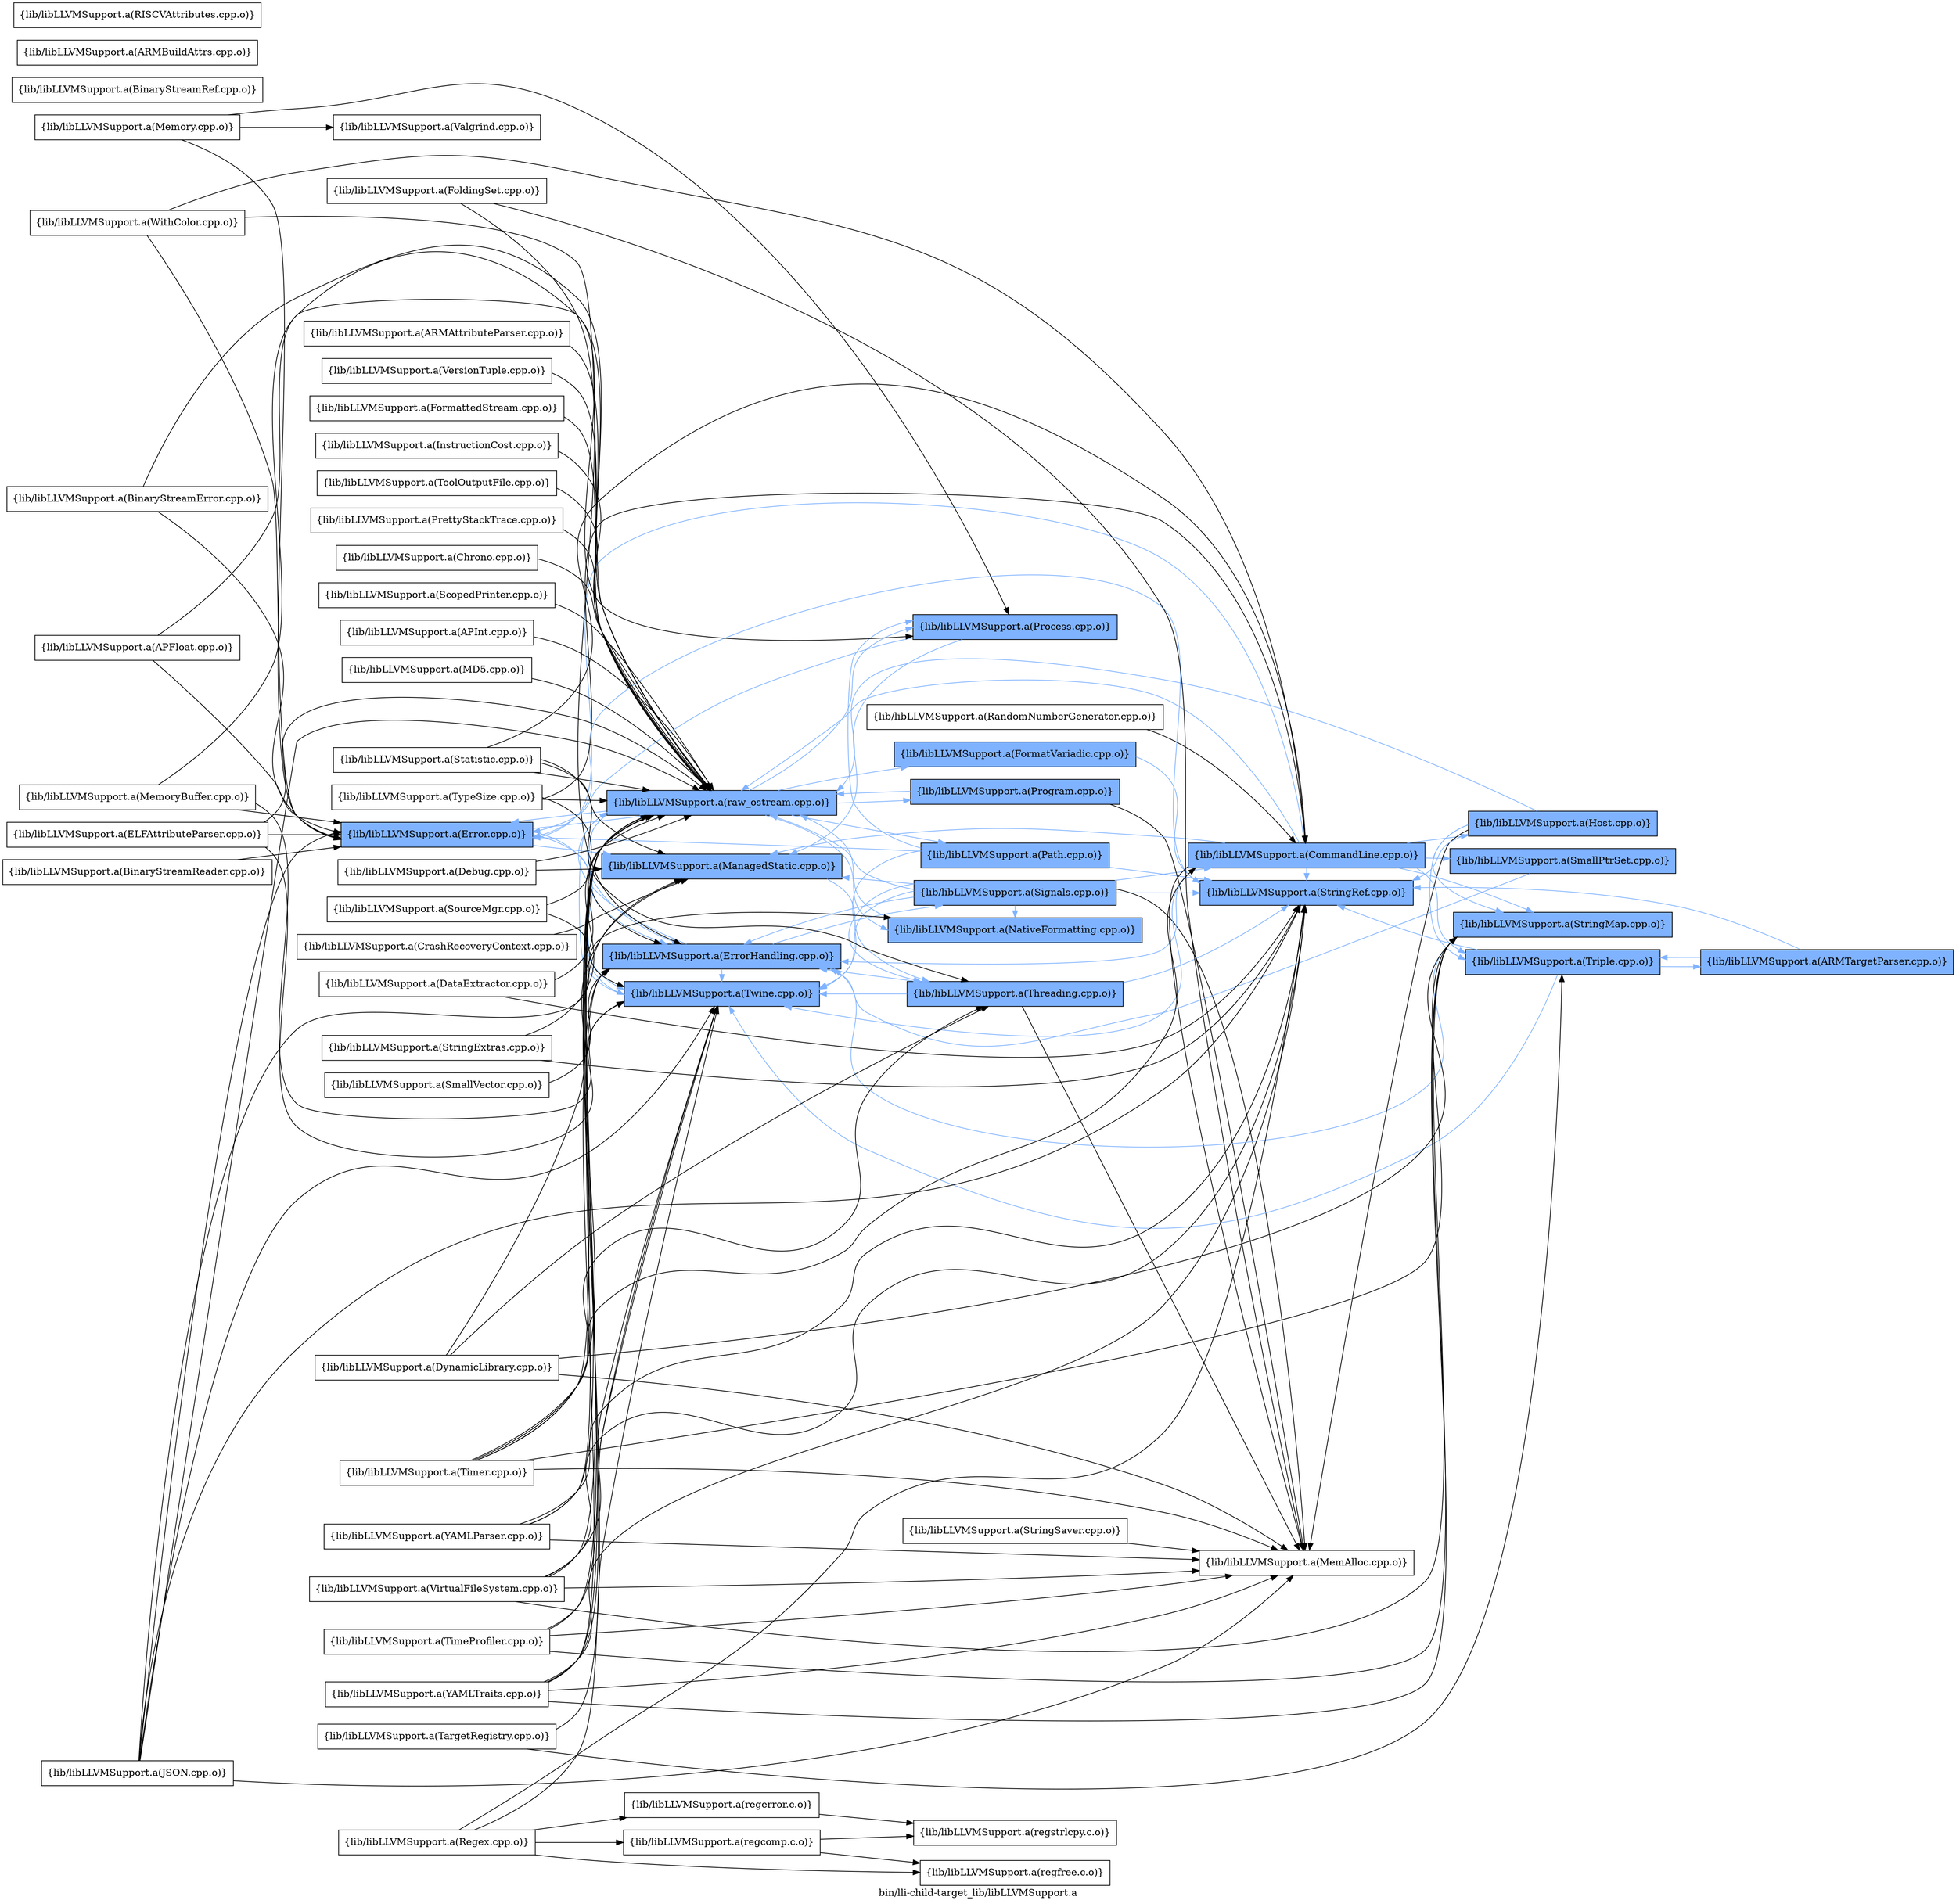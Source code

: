 digraph "bin/lli-child-target_lib/libLLVMSupport.a" {
	label="bin/lli-child-target_lib/libLLVMSupport.a";
	rankdir=LR;
	{ rank=same; Node0x55cba6ed5398;  }
	{ rank=same; Node0x55cba6edbe28; Node0x55cba6edc8c8; Node0x55cba6ed9e98; Node0x55cba6ede858;  }
	{ rank=same; Node0x55cba6eddae8; Node0x55cba6ed6978; Node0x55cba6ede088; Node0x55cba6eddb38; Node0x55cba6ed74b8; Node0x55cba6edafc8; Node0x55cba6edc7d8;  }
	{ rank=same; Node0x55cba6edc378; Node0x55cba6ed57a8; Node0x55cba6ed5488;  }
	{ rank=same; Node0x55cba6ede1c8; Node0x55cba6edaed8; Node0x55cba6edcc38; Node0x55cba6ed4c68;  }
	{ rank=same; Node0x55cba6ed5398;  }
	{ rank=same; Node0x55cba6edbe28; Node0x55cba6edc8c8; Node0x55cba6ed9e98; Node0x55cba6ede858;  }
	{ rank=same; Node0x55cba6eddae8; Node0x55cba6ed6978; Node0x55cba6ede088; Node0x55cba6eddb38; Node0x55cba6ed74b8; Node0x55cba6edafc8; Node0x55cba6edc7d8;  }
	{ rank=same; Node0x55cba6edc378; Node0x55cba6ed57a8; Node0x55cba6ed5488;  }
	{ rank=same; Node0x55cba6ede1c8; Node0x55cba6edaed8; Node0x55cba6edcc38; Node0x55cba6ed4c68;  }

	Node0x55cba6ed5398 [shape=record,shape=box,group=1,style=filled,fillcolor="0.600000 0.5 1",label="{lib/libLLVMSupport.a(Error.cpp.o)}"];
	Node0x55cba6ed5398 -> Node0x55cba6edbe28[color="0.600000 0.5 1"];
	Node0x55cba6ed5398 -> Node0x55cba6edc8c8[color="0.600000 0.5 1"];
	Node0x55cba6ed5398 -> Node0x55cba6ed9e98[color="0.600000 0.5 1"];
	Node0x55cba6ed5398 -> Node0x55cba6ede858[color="0.600000 0.5 1"];
	Node0x55cba6ede858 [shape=record,shape=box,group=1,style=filled,fillcolor="0.600000 0.5 1",label="{lib/libLLVMSupport.a(raw_ostream.cpp.o)}"];
	Node0x55cba6ede858 -> Node0x55cba6ed5398[color="0.600000 0.5 1"];
	Node0x55cba6ede858 -> Node0x55cba6edbe28[color="0.600000 0.5 1"];
	Node0x55cba6ede858 -> Node0x55cba6ed9e98[color="0.600000 0.5 1"];
	Node0x55cba6ede858 -> Node0x55cba6ede088[color="0.600000 0.5 1"];
	Node0x55cba6ede858 -> Node0x55cba6eddb38[color="0.600000 0.5 1"];
	Node0x55cba6ede858 -> Node0x55cba6ed74b8[color="0.600000 0.5 1"];
	Node0x55cba6ede858 -> Node0x55cba6edafc8[color="0.600000 0.5 1"];
	Node0x55cba6ede858 -> Node0x55cba6edc7d8[color="0.600000 0.5 1"];
	Node0x55cba6edd2c8 [shape=record,shape=box,group=0,label="{lib/libLLVMSupport.a(DynamicLibrary.cpp.o)}"];
	Node0x55cba6edd2c8 -> Node0x55cba6edc8c8;
	Node0x55cba6edd2c8 -> Node0x55cba6edc378;
	Node0x55cba6edd2c8 -> Node0x55cba6ede1c8;
	Node0x55cba6edd2c8 -> Node0x55cba6ed6978;
	Node0x55cba6edcc38 [shape=record,shape=box,group=1,style=filled,fillcolor="0.600000 0.5 1",label="{lib/libLLVMSupport.a(Host.cpp.o)}"];
	Node0x55cba6edcc38 -> Node0x55cba6edc378;
	Node0x55cba6edcc38 -> Node0x55cba6ede1c8[color="0.600000 0.5 1"];
	Node0x55cba6edcc38 -> Node0x55cba6ed57a8[color="0.600000 0.5 1"];
	Node0x55cba6edcc38 -> Node0x55cba6edaed8[color="0.600000 0.5 1"];
	Node0x55cba6edcc38 -> Node0x55cba6ede858[color="0.600000 0.5 1"];
	Node0x55cba6edc4b8 [shape=record,shape=box,group=0,label="{lib/libLLVMSupport.a(Memory.cpp.o)}"];
	Node0x55cba6edc4b8 -> Node0x55cba6ed5398;
	Node0x55cba6edc4b8 -> Node0x55cba6edafc8;
	Node0x55cba6edc4b8 -> Node0x55cba6ed5208;
	Node0x55cba6edafc8 [shape=record,shape=box,group=1,style=filled,fillcolor="0.600000 0.5 1",label="{lib/libLLVMSupport.a(Process.cpp.o)}"];
	Node0x55cba6edafc8 -> Node0x55cba6ed5398[color="0.600000 0.5 1"];
	Node0x55cba6edafc8 -> Node0x55cba6edc8c8[color="0.600000 0.5 1"];
	Node0x55cba6edc8c8 [shape=record,shape=box,group=1,style=filled,fillcolor="0.600000 0.5 1",label="{lib/libLLVMSupport.a(ManagedStatic.cpp.o)}"];
	Node0x55cba6edc8c8 -> Node0x55cba6ed6978[color="0.600000 0.5 1"];
	Node0x55cba6edbe28 [shape=record,shape=box,group=1,style=filled,fillcolor="0.600000 0.5 1",label="{lib/libLLVMSupport.a(ErrorHandling.cpp.o)}"];
	Node0x55cba6edbe28 -> Node0x55cba6ed9e98[color="0.600000 0.5 1"];
	Node0x55cba6edbe28 -> Node0x55cba6ede858[color="0.600000 0.5 1"];
	Node0x55cba6edbe28 -> Node0x55cba6eddae8[color="0.600000 0.5 1"];
	Node0x55cba6edc378 [shape=record,shape=box,group=0,label="{lib/libLLVMSupport.a(MemAlloc.cpp.o)}"];
	Node0x55cba6ede1c8 [shape=record,shape=box,group=1,style=filled,fillcolor="0.600000 0.5 1",label="{lib/libLLVMSupport.a(StringMap.cpp.o)}"];
	Node0x55cba6ede1c8 -> Node0x55cba6edbe28[color="0.600000 0.5 1"];
	Node0x55cba6ed9e98 [shape=record,shape=box,group=1,style=filled,fillcolor="0.600000 0.5 1",label="{lib/libLLVMSupport.a(Twine.cpp.o)}"];
	Node0x55cba6ed9e98 -> Node0x55cba6ede858[color="0.600000 0.5 1"];
	Node0x55cba6ed78c8 [shape=record,shape=box,group=0,label="{lib/libLLVMSupport.a(Debug.cpp.o)}"];
	Node0x55cba6ed78c8 -> Node0x55cba6edc8c8;
	Node0x55cba6ed78c8 -> Node0x55cba6ede858;
	Node0x55cba6ed6928 [shape=record,shape=box,group=0,label="{lib/libLLVMSupport.a(ELFAttributeParser.cpp.o)}"];
	Node0x55cba6ed6928 -> Node0x55cba6ed5398;
	Node0x55cba6ed6928 -> Node0x55cba6ed9e98;
	Node0x55cba6ed6928 -> Node0x55cba6ede858;
	Node0x55cba6ed6108 [shape=record,shape=box,group=0,label="{lib/libLLVMSupport.a(DataExtractor.cpp.o)}"];
	Node0x55cba6ed6108 -> Node0x55cba6ed57a8;
	Node0x55cba6ed6108 -> Node0x55cba6ede858;
	Node0x55cba6ed57a8 [shape=record,shape=box,group=1,style=filled,fillcolor="0.600000 0.5 1",label="{lib/libLLVMSupport.a(StringRef.cpp.o)}"];
	Node0x55cba6ed57a8 -> Node0x55cba6ed5398[color="0.600000 0.5 1"];
	Node0x55cba6eddae8 [shape=record,shape=box,group=1,style=filled,fillcolor="0.600000 0.5 1",label="{lib/libLLVMSupport.a(Signals.cpp.o)}"];
	Node0x55cba6eddae8 -> Node0x55cba6edbe28[color="0.600000 0.5 1"];
	Node0x55cba6eddae8 -> Node0x55cba6edc8c8[color="0.600000 0.5 1"];
	Node0x55cba6eddae8 -> Node0x55cba6edc378;
	Node0x55cba6eddae8 -> Node0x55cba6ed57a8[color="0.600000 0.5 1"];
	Node0x55cba6eddae8 -> Node0x55cba6ed9e98[color="0.600000 0.5 1"];
	Node0x55cba6eddae8 -> Node0x55cba6ede858[color="0.600000 0.5 1"];
	Node0x55cba6eddae8 -> Node0x55cba6ede088[color="0.600000 0.5 1"];
	Node0x55cba6eddae8 -> Node0x55cba6ed5488[color="0.600000 0.5 1"];
	Node0x55cba6eddae8 -> Node0x55cba6ed6978[color="0.600000 0.5 1"];
	Node0x55cba6ed6978 [shape=record,shape=box,group=1,style=filled,fillcolor="0.600000 0.5 1",label="{lib/libLLVMSupport.a(Threading.cpp.o)}"];
	Node0x55cba6ed6978 -> Node0x55cba6edbe28[color="0.600000 0.5 1"];
	Node0x55cba6ed6978 -> Node0x55cba6edc378;
	Node0x55cba6ed6978 -> Node0x55cba6ed57a8[color="0.600000 0.5 1"];
	Node0x55cba6ed6978 -> Node0x55cba6ed9e98[color="0.600000 0.5 1"];
	Node0x55cba6edcff8 [shape=record,shape=box,group=0,label="{lib/libLLVMSupport.a(MemoryBuffer.cpp.o)}"];
	Node0x55cba6edcff8 -> Node0x55cba6ed5398;
	Node0x55cba6edcff8 -> Node0x55cba6ed9e98;
	Node0x55cba6edcff8 -> Node0x55cba6edafc8;
	Node0x55cba6eddc78 [shape=record,shape=box,group=0,label="{lib/libLLVMSupport.a(ScopedPrinter.cpp.o)}"];
	Node0x55cba6eddc78 -> Node0x55cba6ede858;
	Node0x55cba6ede8f8 [shape=record,shape=box,group=0,label="{lib/libLLVMSupport.a(SmallVector.cpp.o)}"];
	Node0x55cba6ede8f8 -> Node0x55cba6edbe28;
	Node0x55cba6ed4a88 [shape=record,shape=box,group=0,label="{lib/libLLVMSupport.a(APFloat.cpp.o)}"];
	Node0x55cba6ed4a88 -> Node0x55cba6ed5398;
	Node0x55cba6ed4a88 -> Node0x55cba6ede858;
	Node0x55cba6ed5258 [shape=record,shape=box,group=0,label="{lib/libLLVMSupport.a(APInt.cpp.o)}"];
	Node0x55cba6ed5258 -> Node0x55cba6ede858;
	Node0x55cba6ed6c98 [shape=record,shape=box,group=0,label="{lib/libLLVMSupport.a(FoldingSet.cpp.o)}"];
	Node0x55cba6ed6c98 -> Node0x55cba6edbe28;
	Node0x55cba6ed6c98 -> Node0x55cba6edc378;
	Node0x55cba6edaed8 [shape=record,shape=box,group=1,style=filled,fillcolor="0.600000 0.5 1",label="{lib/libLLVMSupport.a(Triple.cpp.o)}"];
	Node0x55cba6edaed8 -> Node0x55cba6ed57a8[color="0.600000 0.5 1"];
	Node0x55cba6edaed8 -> Node0x55cba6eda618[color="0.600000 0.5 1"];
	Node0x55cba6edaed8 -> Node0x55cba6ed9e98[color="0.600000 0.5 1"];
	Node0x55cba6eda618 [shape=record,shape=box,group=1,style=filled,fillcolor="0.600000 0.5 1",label="{lib/libLLVMSupport.a(ARMTargetParser.cpp.o)}"];
	Node0x55cba6eda618 -> Node0x55cba6ed57a8[color="0.600000 0.5 1"];
	Node0x55cba6eda618 -> Node0x55cba6edaed8[color="0.600000 0.5 1"];
	Node0x55cba6ede088 [shape=record,shape=box,group=1,style=filled,fillcolor="0.600000 0.5 1",label="{lib/libLLVMSupport.a(NativeFormatting.cpp.o)}"];
	Node0x55cba6ede088 -> Node0x55cba6ede858[color="0.600000 0.5 1"];
	Node0x55cba6eddb38 [shape=record,shape=box,group=1,style=filled,fillcolor="0.600000 0.5 1",label="{lib/libLLVMSupport.a(FormatVariadic.cpp.o)}"];
	Node0x55cba6eddb38 -> Node0x55cba6ed57a8[color="0.600000 0.5 1"];
	Node0x55cba6ed74b8 [shape=record,shape=box,group=1,style=filled,fillcolor="0.600000 0.5 1",label="{lib/libLLVMSupport.a(Path.cpp.o)}"];
	Node0x55cba6ed74b8 -> Node0x55cba6ed5398[color="0.600000 0.5 1"];
	Node0x55cba6ed74b8 -> Node0x55cba6ed57a8[color="0.600000 0.5 1"];
	Node0x55cba6ed74b8 -> Node0x55cba6ed9e98[color="0.600000 0.5 1"];
	Node0x55cba6ed74b8 -> Node0x55cba6edafc8[color="0.600000 0.5 1"];
	Node0x55cba6edc7d8 [shape=record,shape=box,group=1,style=filled,fillcolor="0.600000 0.5 1",label="{lib/libLLVMSupport.a(Program.cpp.o)}"];
	Node0x55cba6edc7d8 -> Node0x55cba6edc378;
	Node0x55cba6edc7d8 -> Node0x55cba6ede858[color="0.600000 0.5 1"];
	Node0x55cba6ed5208 [shape=record,shape=box,group=0,label="{lib/libLLVMSupport.a(Valgrind.cpp.o)}"];
	Node0x55cba6edbf18 [shape=record,shape=box,group=0,label="{lib/libLLVMSupport.a(MD5.cpp.o)}"];
	Node0x55cba6edbf18 -> Node0x55cba6ede858;
	Node0x55cba6edcd28 [shape=record,shape=box,group=0,label="{lib/libLLVMSupport.a(StringExtras.cpp.o)}"];
	Node0x55cba6edcd28 -> Node0x55cba6ed57a8;
	Node0x55cba6edcd28 -> Node0x55cba6ede858;
	Node0x55cba6edd458 [shape=record,shape=box,group=0,label="{lib/libLLVMSupport.a(CrashRecoveryContext.cpp.o)}"];
	Node0x55cba6edd458 -> Node0x55cba6edc8c8;
	Node0x55cba6ede6c8 [shape=record,shape=box,group=0,label="{lib/libLLVMSupport.a(StringSaver.cpp.o)}"];
	Node0x55cba6ede6c8 -> Node0x55cba6edc378;
	Node0x55cba6ed5488 [shape=record,shape=box,group=1,style=filled,fillcolor="0.600000 0.5 1",label="{lib/libLLVMSupport.a(CommandLine.cpp.o)}"];
	Node0x55cba6ed5488 -> Node0x55cba6ed5398[color="0.600000 0.5 1"];
	Node0x55cba6ed5488 -> Node0x55cba6edbe28[color="0.600000 0.5 1"];
	Node0x55cba6ed5488 -> Node0x55cba6edc8c8[color="0.600000 0.5 1"];
	Node0x55cba6ed5488 -> Node0x55cba6edc378;
	Node0x55cba6ed5488 -> Node0x55cba6ede1c8[color="0.600000 0.5 1"];
	Node0x55cba6ed5488 -> Node0x55cba6ed57a8[color="0.600000 0.5 1"];
	Node0x55cba6ed5488 -> Node0x55cba6edaed8[color="0.600000 0.5 1"];
	Node0x55cba6ed5488 -> Node0x55cba6ed9e98[color="0.600000 0.5 1"];
	Node0x55cba6ed5488 -> Node0x55cba6ede858[color="0.600000 0.5 1"];
	Node0x55cba6ed5488 -> Node0x55cba6edcc38[color="0.600000 0.5 1"];
	Node0x55cba6ed5488 -> Node0x55cba6ed4c68[color="0.600000 0.5 1"];
	Node0x55cba6ed4c68 [shape=record,shape=box,group=1,style=filled,fillcolor="0.600000 0.5 1",label="{lib/libLLVMSupport.a(SmallPtrSet.cpp.o)}"];
	Node0x55cba6ed4c68 -> Node0x55cba6edbe28[color="0.600000 0.5 1"];
	Node0x55cba6ed4f38 [shape=record,shape=box,group=0,label="{lib/libLLVMSupport.a(VirtualFileSystem.cpp.o)}"];
	Node0x55cba6ed4f38 -> Node0x55cba6edc378;
	Node0x55cba6ed4f38 -> Node0x55cba6ede1c8;
	Node0x55cba6ed4f38 -> Node0x55cba6ed57a8;
	Node0x55cba6ed4f38 -> Node0x55cba6ed9e98;
	Node0x55cba6ed4f38 -> Node0x55cba6ede858;
	Node0x55cba6edddb8 [shape=record,shape=box,group=0,label="{lib/libLLVMSupport.a(YAMLParser.cpp.o)}"];
	Node0x55cba6edddb8 -> Node0x55cba6edbe28;
	Node0x55cba6edddb8 -> Node0x55cba6edc378;
	Node0x55cba6edddb8 -> Node0x55cba6ed57a8;
	Node0x55cba6edddb8 -> Node0x55cba6ede858;
	Node0x55cba6edc828 [shape=record,shape=box,group=0,label="{lib/libLLVMSupport.a(SourceMgr.cpp.o)}"];
	Node0x55cba6edc828 -> Node0x55cba6ed9e98;
	Node0x55cba6edc828 -> Node0x55cba6ede858;
	Node0x55cba6edd4a8 [shape=record,shape=box,group=0,label="{lib/libLLVMSupport.a(WithColor.cpp.o)}"];
	Node0x55cba6edd4a8 -> Node0x55cba6ed5398;
	Node0x55cba6edd4a8 -> Node0x55cba6ede858;
	Node0x55cba6edd4a8 -> Node0x55cba6ed5488;
	Node0x55cba6ed8908 [shape=record,shape=box,group=0,label="{lib/libLLVMSupport.a(BinaryStreamReader.cpp.o)}"];
	Node0x55cba6ed8908 -> Node0x55cba6ed5398;
	Node0x55cba6ed8b38 [shape=record,shape=box,group=0,label="{lib/libLLVMSupport.a(BinaryStreamRef.cpp.o)}"];
	Node0x55cba6ed97b8 [shape=record,shape=box,group=0,label="{lib/libLLVMSupport.a(BinaryStreamError.cpp.o)}"];
	Node0x55cba6ed97b8 -> Node0x55cba6ed5398;
	Node0x55cba6ed97b8 -> Node0x55cba6ede858;
	Node0x55cba6ed8408 [shape=record,shape=box,group=0,label="{lib/libLLVMSupport.a(ARMBuildAttrs.cpp.o)}"];
	Node0x55cba6ed69c8 [shape=record,shape=box,group=0,label="{lib/libLLVMSupport.a(RISCVAttributes.cpp.o)}"];
	Node0x55cba6ed5de8 [shape=record,shape=box,group=0,label="{lib/libLLVMSupport.a(ARMAttributeParser.cpp.o)}"];
	Node0x55cba6ed5de8 -> Node0x55cba6ede858;
	Node0x55cba6ed52a8 [shape=record,shape=box,group=0,label="{lib/libLLVMSupport.a(TargetRegistry.cpp.o)}"];
	Node0x55cba6ed52a8 -> Node0x55cba6edaed8;
	Node0x55cba6ed52a8 -> Node0x55cba6ede858;
	Node0x55cba6edc3c8 [shape=record,shape=box,group=0,label="{lib/libLLVMSupport.a(TypeSize.cpp.o)}"];
	Node0x55cba6edc3c8 -> Node0x55cba6edbe28;
	Node0x55cba6edc3c8 -> Node0x55cba6ede858;
	Node0x55cba6edc3c8 -> Node0x55cba6ed5488;
	Node0x55cba6edc968 [shape=record,shape=box,group=0,label="{lib/libLLVMSupport.a(YAMLTraits.cpp.o)}"];
	Node0x55cba6edc968 -> Node0x55cba6edbe28;
	Node0x55cba6edc968 -> Node0x55cba6edc378;
	Node0x55cba6edc968 -> Node0x55cba6ede1c8;
	Node0x55cba6edc968 -> Node0x55cba6ed57a8;
	Node0x55cba6edc968 -> Node0x55cba6ed9e98;
	Node0x55cba6edc968 -> Node0x55cba6ede858;
	Node0x55cba6edce68 [shape=record,shape=box,group=0,label="{lib/libLLVMSupport.a(VersionTuple.cpp.o)}"];
	Node0x55cba6edce68 -> Node0x55cba6ede858;
	Node0x55cba6eda988 [shape=record,shape=box,group=0,label="{lib/libLLVMSupport.a(FormattedStream.cpp.o)}"];
	Node0x55cba6eda988 -> Node0x55cba6ede858;
	Node0x55cba6ed9b78 [shape=record,shape=box,group=0,label="{lib/libLLVMSupport.a(Regex.cpp.o)}"];
	Node0x55cba6ed9b78 -> Node0x55cba6ed57a8;
	Node0x55cba6ed9b78 -> Node0x55cba6ed9e98;
	Node0x55cba6ed9b78 -> Node0x55cba6ed4948;
	Node0x55cba6ed9b78 -> Node0x55cba6edd9f8;
	Node0x55cba6ed9b78 -> Node0x55cba6edce18;
	Node0x55cba6ed4948 [shape=record,shape=box,group=0,label="{lib/libLLVMSupport.a(regcomp.c.o)}"];
	Node0x55cba6ed4948 -> Node0x55cba6eddf98;
	Node0x55cba6ed4948 -> Node0x55cba6edd9f8;
	Node0x55cba6edd9f8 [shape=record,shape=box,group=0,label="{lib/libLLVMSupport.a(regfree.c.o)}"];
	Node0x55cba6edce18 [shape=record,shape=box,group=0,label="{lib/libLLVMSupport.a(regerror.c.o)}"];
	Node0x55cba6edce18 -> Node0x55cba6eddf98;
	Node0x55cba6eddf98 [shape=record,shape=box,group=0,label="{lib/libLLVMSupport.a(regstrlcpy.c.o)}"];
	Node0x55cba6edc648 [shape=record,shape=box,group=0,label="{lib/libLLVMSupport.a(InstructionCost.cpp.o)}"];
	Node0x55cba6edc648 -> Node0x55cba6ede858;
	Node0x55cba6eda5c8 [shape=record,shape=box,group=0,label="{lib/libLLVMSupport.a(ToolOutputFile.cpp.o)}"];
	Node0x55cba6eda5c8 -> Node0x55cba6ede858;
	Node0x55cba6edaac8 [shape=record,shape=box,group=0,label="{lib/libLLVMSupport.a(RandomNumberGenerator.cpp.o)}"];
	Node0x55cba6edaac8 -> Node0x55cba6ed5488;
	Node0x55cba6ed9998 [shape=record,shape=box,group=0,label="{lib/libLLVMSupport.a(Statistic.cpp.o)}"];
	Node0x55cba6ed9998 -> Node0x55cba6edc8c8;
	Node0x55cba6ed9998 -> Node0x55cba6ede858;
	Node0x55cba6ed9998 -> Node0x55cba6ed5488;
	Node0x55cba6ed9998 -> Node0x55cba6ed6978;
	Node0x55cba6ed9fd8 [shape=record,shape=box,group=0,label="{lib/libLLVMSupport.a(Timer.cpp.o)}"];
	Node0x55cba6ed9fd8 -> Node0x55cba6edc8c8;
	Node0x55cba6ed9fd8 -> Node0x55cba6edc378;
	Node0x55cba6ed9fd8 -> Node0x55cba6ede1c8;
	Node0x55cba6ed9fd8 -> Node0x55cba6ede858;
	Node0x55cba6ed9fd8 -> Node0x55cba6ed5488;
	Node0x55cba6ed9fd8 -> Node0x55cba6ed6978;
	Node0x55cba6edc6e8 [shape=record,shape=box,group=0,label="{lib/libLLVMSupport.a(TimeProfiler.cpp.o)}"];
	Node0x55cba6edc6e8 -> Node0x55cba6edc378;
	Node0x55cba6edc6e8 -> Node0x55cba6ede1c8;
	Node0x55cba6edc6e8 -> Node0x55cba6ed9e98;
	Node0x55cba6edc6e8 -> Node0x55cba6ede858;
	Node0x55cba6edae38 [shape=record,shape=box,group=0,label="{lib/libLLVMSupport.a(JSON.cpp.o)}"];
	Node0x55cba6edae38 -> Node0x55cba6ed5398;
	Node0x55cba6edae38 -> Node0x55cba6edc378;
	Node0x55cba6edae38 -> Node0x55cba6ed57a8;
	Node0x55cba6edae38 -> Node0x55cba6ed9e98;
	Node0x55cba6edae38 -> Node0x55cba6ede858;
	Node0x55cba6edae38 -> Node0x55cba6ede088;
	Node0x55cba6edbd38 [shape=record,shape=box,group=0,label="{lib/libLLVMSupport.a(PrettyStackTrace.cpp.o)}"];
	Node0x55cba6edbd38 -> Node0x55cba6ede858;
	Node0x55cba6eda4d8 [shape=record,shape=box,group=0,label="{lib/libLLVMSupport.a(Chrono.cpp.o)}"];
	Node0x55cba6eda4d8 -> Node0x55cba6ede858;
}
